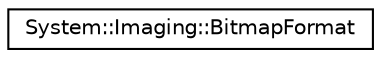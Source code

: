 digraph G
{
  edge [fontname="Helvetica",fontsize="10",labelfontname="Helvetica",labelfontsize="10"];
  node [fontname="Helvetica",fontsize="10",shape=record];
  rankdir="LR";
  Node1 [label="System::Imaging::BitmapFormat",height=0.2,width=0.4,color="black", fillcolor="white", style="filled",URL="$struct_system_1_1_imaging_1_1_bitmap_format.html"];
}
